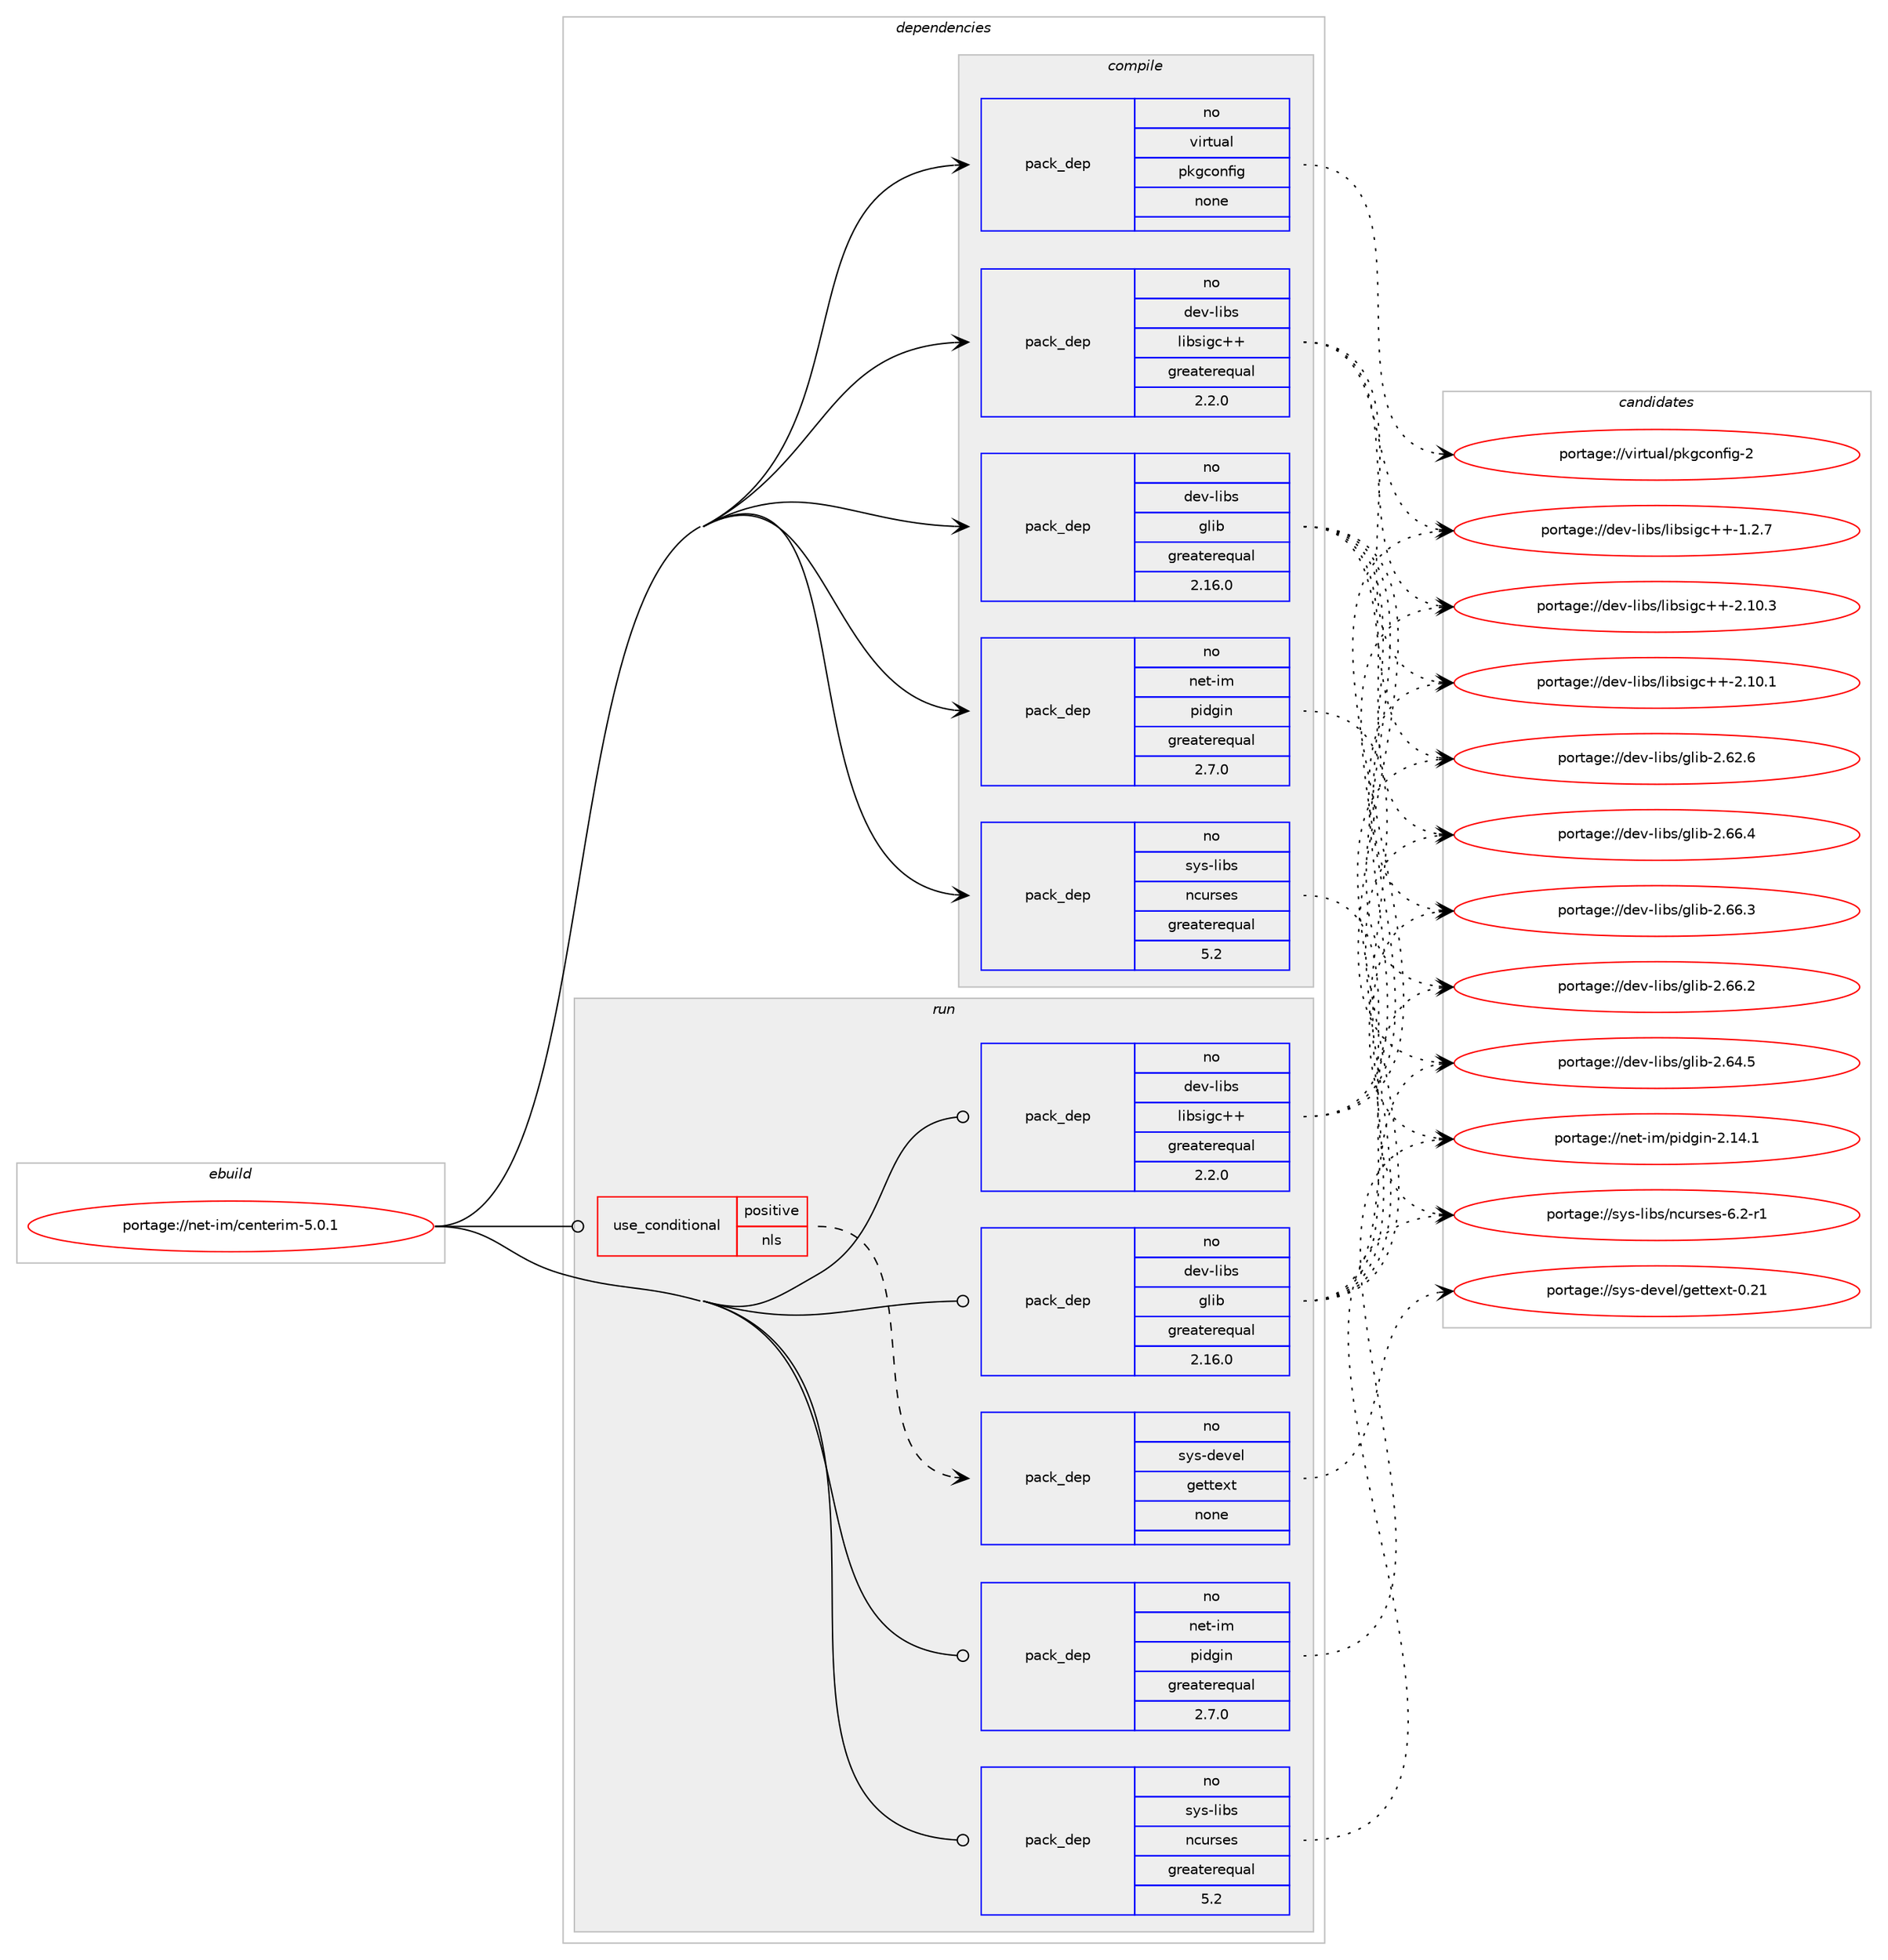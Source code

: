 digraph prolog {

# *************
# Graph options
# *************

newrank=true;
concentrate=true;
compound=true;
graph [rankdir=LR,fontname=Helvetica,fontsize=10,ranksep=1.5];#, ranksep=2.5, nodesep=0.2];
edge  [arrowhead=vee];
node  [fontname=Helvetica,fontsize=10];

# **********
# The ebuild
# **********

subgraph cluster_leftcol {
color=gray;
rank=same;
label=<<i>ebuild</i>>;
id [label="portage://net-im/centerim-5.0.1", color=red, width=4, href="../net-im/centerim-5.0.1.svg"];
}

# ****************
# The dependencies
# ****************

subgraph cluster_midcol {
color=gray;
label=<<i>dependencies</i>>;
subgraph cluster_compile {
fillcolor="#eeeeee";
style=filled;
label=<<i>compile</i>>;
subgraph pack2419 {
dependency3001 [label=<<TABLE BORDER="0" CELLBORDER="1" CELLSPACING="0" CELLPADDING="4" WIDTH="220"><TR><TD ROWSPAN="6" CELLPADDING="30">pack_dep</TD></TR><TR><TD WIDTH="110">no</TD></TR><TR><TD>dev-libs</TD></TR><TR><TD>glib</TD></TR><TR><TD>greaterequal</TD></TR><TR><TD>2.16.0</TD></TR></TABLE>>, shape=none, color=blue];
}
id:e -> dependency3001:w [weight=20,style="solid",arrowhead="vee"];
subgraph pack2420 {
dependency3002 [label=<<TABLE BORDER="0" CELLBORDER="1" CELLSPACING="0" CELLPADDING="4" WIDTH="220"><TR><TD ROWSPAN="6" CELLPADDING="30">pack_dep</TD></TR><TR><TD WIDTH="110">no</TD></TR><TR><TD>dev-libs</TD></TR><TR><TD>libsigc++</TD></TR><TR><TD>greaterequal</TD></TR><TR><TD>2.2.0</TD></TR></TABLE>>, shape=none, color=blue];
}
id:e -> dependency3002:w [weight=20,style="solid",arrowhead="vee"];
subgraph pack2421 {
dependency3003 [label=<<TABLE BORDER="0" CELLBORDER="1" CELLSPACING="0" CELLPADDING="4" WIDTH="220"><TR><TD ROWSPAN="6" CELLPADDING="30">pack_dep</TD></TR><TR><TD WIDTH="110">no</TD></TR><TR><TD>net-im</TD></TR><TR><TD>pidgin</TD></TR><TR><TD>greaterequal</TD></TR><TR><TD>2.7.0</TD></TR></TABLE>>, shape=none, color=blue];
}
id:e -> dependency3003:w [weight=20,style="solid",arrowhead="vee"];
subgraph pack2422 {
dependency3004 [label=<<TABLE BORDER="0" CELLBORDER="1" CELLSPACING="0" CELLPADDING="4" WIDTH="220"><TR><TD ROWSPAN="6" CELLPADDING="30">pack_dep</TD></TR><TR><TD WIDTH="110">no</TD></TR><TR><TD>sys-libs</TD></TR><TR><TD>ncurses</TD></TR><TR><TD>greaterequal</TD></TR><TR><TD>5.2</TD></TR></TABLE>>, shape=none, color=blue];
}
id:e -> dependency3004:w [weight=20,style="solid",arrowhead="vee"];
subgraph pack2423 {
dependency3005 [label=<<TABLE BORDER="0" CELLBORDER="1" CELLSPACING="0" CELLPADDING="4" WIDTH="220"><TR><TD ROWSPAN="6" CELLPADDING="30">pack_dep</TD></TR><TR><TD WIDTH="110">no</TD></TR><TR><TD>virtual</TD></TR><TR><TD>pkgconfig</TD></TR><TR><TD>none</TD></TR><TR><TD></TD></TR></TABLE>>, shape=none, color=blue];
}
id:e -> dependency3005:w [weight=20,style="solid",arrowhead="vee"];
}
subgraph cluster_compileandrun {
fillcolor="#eeeeee";
style=filled;
label=<<i>compile and run</i>>;
}
subgraph cluster_run {
fillcolor="#eeeeee";
style=filled;
label=<<i>run</i>>;
subgraph cond561 {
dependency3006 [label=<<TABLE BORDER="0" CELLBORDER="1" CELLSPACING="0" CELLPADDING="4"><TR><TD ROWSPAN="3" CELLPADDING="10">use_conditional</TD></TR><TR><TD>positive</TD></TR><TR><TD>nls</TD></TR></TABLE>>, shape=none, color=red];
subgraph pack2424 {
dependency3007 [label=<<TABLE BORDER="0" CELLBORDER="1" CELLSPACING="0" CELLPADDING="4" WIDTH="220"><TR><TD ROWSPAN="6" CELLPADDING="30">pack_dep</TD></TR><TR><TD WIDTH="110">no</TD></TR><TR><TD>sys-devel</TD></TR><TR><TD>gettext</TD></TR><TR><TD>none</TD></TR><TR><TD></TD></TR></TABLE>>, shape=none, color=blue];
}
dependency3006:e -> dependency3007:w [weight=20,style="dashed",arrowhead="vee"];
}
id:e -> dependency3006:w [weight=20,style="solid",arrowhead="odot"];
subgraph pack2425 {
dependency3008 [label=<<TABLE BORDER="0" CELLBORDER="1" CELLSPACING="0" CELLPADDING="4" WIDTH="220"><TR><TD ROWSPAN="6" CELLPADDING="30">pack_dep</TD></TR><TR><TD WIDTH="110">no</TD></TR><TR><TD>dev-libs</TD></TR><TR><TD>glib</TD></TR><TR><TD>greaterequal</TD></TR><TR><TD>2.16.0</TD></TR></TABLE>>, shape=none, color=blue];
}
id:e -> dependency3008:w [weight=20,style="solid",arrowhead="odot"];
subgraph pack2426 {
dependency3009 [label=<<TABLE BORDER="0" CELLBORDER="1" CELLSPACING="0" CELLPADDING="4" WIDTH="220"><TR><TD ROWSPAN="6" CELLPADDING="30">pack_dep</TD></TR><TR><TD WIDTH="110">no</TD></TR><TR><TD>dev-libs</TD></TR><TR><TD>libsigc++</TD></TR><TR><TD>greaterequal</TD></TR><TR><TD>2.2.0</TD></TR></TABLE>>, shape=none, color=blue];
}
id:e -> dependency3009:w [weight=20,style="solid",arrowhead="odot"];
subgraph pack2427 {
dependency3010 [label=<<TABLE BORDER="0" CELLBORDER="1" CELLSPACING="0" CELLPADDING="4" WIDTH="220"><TR><TD ROWSPAN="6" CELLPADDING="30">pack_dep</TD></TR><TR><TD WIDTH="110">no</TD></TR><TR><TD>net-im</TD></TR><TR><TD>pidgin</TD></TR><TR><TD>greaterequal</TD></TR><TR><TD>2.7.0</TD></TR></TABLE>>, shape=none, color=blue];
}
id:e -> dependency3010:w [weight=20,style="solid",arrowhead="odot"];
subgraph pack2428 {
dependency3011 [label=<<TABLE BORDER="0" CELLBORDER="1" CELLSPACING="0" CELLPADDING="4" WIDTH="220"><TR><TD ROWSPAN="6" CELLPADDING="30">pack_dep</TD></TR><TR><TD WIDTH="110">no</TD></TR><TR><TD>sys-libs</TD></TR><TR><TD>ncurses</TD></TR><TR><TD>greaterequal</TD></TR><TR><TD>5.2</TD></TR></TABLE>>, shape=none, color=blue];
}
id:e -> dependency3011:w [weight=20,style="solid",arrowhead="odot"];
}
}

# **************
# The candidates
# **************

subgraph cluster_choices {
rank=same;
color=gray;
label=<<i>candidates</i>>;

subgraph choice2419 {
color=black;
nodesep=1;
choice1001011184510810598115471031081059845504654544652 [label="portage://dev-libs/glib-2.66.4", color=red, width=4,href="../dev-libs/glib-2.66.4.svg"];
choice1001011184510810598115471031081059845504654544651 [label="portage://dev-libs/glib-2.66.3", color=red, width=4,href="../dev-libs/glib-2.66.3.svg"];
choice1001011184510810598115471031081059845504654544650 [label="portage://dev-libs/glib-2.66.2", color=red, width=4,href="../dev-libs/glib-2.66.2.svg"];
choice1001011184510810598115471031081059845504654524653 [label="portage://dev-libs/glib-2.64.5", color=red, width=4,href="../dev-libs/glib-2.64.5.svg"];
choice1001011184510810598115471031081059845504654504654 [label="portage://dev-libs/glib-2.62.6", color=red, width=4,href="../dev-libs/glib-2.62.6.svg"];
dependency3001:e -> choice1001011184510810598115471031081059845504654544652:w [style=dotted,weight="100"];
dependency3001:e -> choice1001011184510810598115471031081059845504654544651:w [style=dotted,weight="100"];
dependency3001:e -> choice1001011184510810598115471031081059845504654544650:w [style=dotted,weight="100"];
dependency3001:e -> choice1001011184510810598115471031081059845504654524653:w [style=dotted,weight="100"];
dependency3001:e -> choice1001011184510810598115471031081059845504654504654:w [style=dotted,weight="100"];
}
subgraph choice2420 {
color=black;
nodesep=1;
choice1001011184510810598115471081059811510510399434345504649484651 [label="portage://dev-libs/libsigc++-2.10.3", color=red, width=4,href="../dev-libs/libsigc++-2.10.3.svg"];
choice1001011184510810598115471081059811510510399434345504649484649 [label="portage://dev-libs/libsigc++-2.10.1", color=red, width=4,href="../dev-libs/libsigc++-2.10.1.svg"];
choice10010111845108105981154710810598115105103994343454946504655 [label="portage://dev-libs/libsigc++-1.2.7", color=red, width=4,href="../dev-libs/libsigc++-1.2.7.svg"];
dependency3002:e -> choice1001011184510810598115471081059811510510399434345504649484651:w [style=dotted,weight="100"];
dependency3002:e -> choice1001011184510810598115471081059811510510399434345504649484649:w [style=dotted,weight="100"];
dependency3002:e -> choice10010111845108105981154710810598115105103994343454946504655:w [style=dotted,weight="100"];
}
subgraph choice2421 {
color=black;
nodesep=1;
choice110101116451051094711210510010310511045504649524649 [label="portage://net-im/pidgin-2.14.1", color=red, width=4,href="../net-im/pidgin-2.14.1.svg"];
dependency3003:e -> choice110101116451051094711210510010310511045504649524649:w [style=dotted,weight="100"];
}
subgraph choice2422 {
color=black;
nodesep=1;
choice11512111545108105981154711099117114115101115455446504511449 [label="portage://sys-libs/ncurses-6.2-r1", color=red, width=4,href="../sys-libs/ncurses-6.2-r1.svg"];
dependency3004:e -> choice11512111545108105981154711099117114115101115455446504511449:w [style=dotted,weight="100"];
}
subgraph choice2423 {
color=black;
nodesep=1;
choice1181051141161179710847112107103991111101021051034550 [label="portage://virtual/pkgconfig-2", color=red, width=4,href="../virtual/pkgconfig-2.svg"];
dependency3005:e -> choice1181051141161179710847112107103991111101021051034550:w [style=dotted,weight="100"];
}
subgraph choice2424 {
color=black;
nodesep=1;
choice11512111545100101118101108471031011161161011201164548465049 [label="portage://sys-devel/gettext-0.21", color=red, width=4,href="../sys-devel/gettext-0.21.svg"];
dependency3007:e -> choice11512111545100101118101108471031011161161011201164548465049:w [style=dotted,weight="100"];
}
subgraph choice2425 {
color=black;
nodesep=1;
choice1001011184510810598115471031081059845504654544652 [label="portage://dev-libs/glib-2.66.4", color=red, width=4,href="../dev-libs/glib-2.66.4.svg"];
choice1001011184510810598115471031081059845504654544651 [label="portage://dev-libs/glib-2.66.3", color=red, width=4,href="../dev-libs/glib-2.66.3.svg"];
choice1001011184510810598115471031081059845504654544650 [label="portage://dev-libs/glib-2.66.2", color=red, width=4,href="../dev-libs/glib-2.66.2.svg"];
choice1001011184510810598115471031081059845504654524653 [label="portage://dev-libs/glib-2.64.5", color=red, width=4,href="../dev-libs/glib-2.64.5.svg"];
choice1001011184510810598115471031081059845504654504654 [label="portage://dev-libs/glib-2.62.6", color=red, width=4,href="../dev-libs/glib-2.62.6.svg"];
dependency3008:e -> choice1001011184510810598115471031081059845504654544652:w [style=dotted,weight="100"];
dependency3008:e -> choice1001011184510810598115471031081059845504654544651:w [style=dotted,weight="100"];
dependency3008:e -> choice1001011184510810598115471031081059845504654544650:w [style=dotted,weight="100"];
dependency3008:e -> choice1001011184510810598115471031081059845504654524653:w [style=dotted,weight="100"];
dependency3008:e -> choice1001011184510810598115471031081059845504654504654:w [style=dotted,weight="100"];
}
subgraph choice2426 {
color=black;
nodesep=1;
choice1001011184510810598115471081059811510510399434345504649484651 [label="portage://dev-libs/libsigc++-2.10.3", color=red, width=4,href="../dev-libs/libsigc++-2.10.3.svg"];
choice1001011184510810598115471081059811510510399434345504649484649 [label="portage://dev-libs/libsigc++-2.10.1", color=red, width=4,href="../dev-libs/libsigc++-2.10.1.svg"];
choice10010111845108105981154710810598115105103994343454946504655 [label="portage://dev-libs/libsigc++-1.2.7", color=red, width=4,href="../dev-libs/libsigc++-1.2.7.svg"];
dependency3009:e -> choice1001011184510810598115471081059811510510399434345504649484651:w [style=dotted,weight="100"];
dependency3009:e -> choice1001011184510810598115471081059811510510399434345504649484649:w [style=dotted,weight="100"];
dependency3009:e -> choice10010111845108105981154710810598115105103994343454946504655:w [style=dotted,weight="100"];
}
subgraph choice2427 {
color=black;
nodesep=1;
choice110101116451051094711210510010310511045504649524649 [label="portage://net-im/pidgin-2.14.1", color=red, width=4,href="../net-im/pidgin-2.14.1.svg"];
dependency3010:e -> choice110101116451051094711210510010310511045504649524649:w [style=dotted,weight="100"];
}
subgraph choice2428 {
color=black;
nodesep=1;
choice11512111545108105981154711099117114115101115455446504511449 [label="portage://sys-libs/ncurses-6.2-r1", color=red, width=4,href="../sys-libs/ncurses-6.2-r1.svg"];
dependency3011:e -> choice11512111545108105981154711099117114115101115455446504511449:w [style=dotted,weight="100"];
}
}

}
